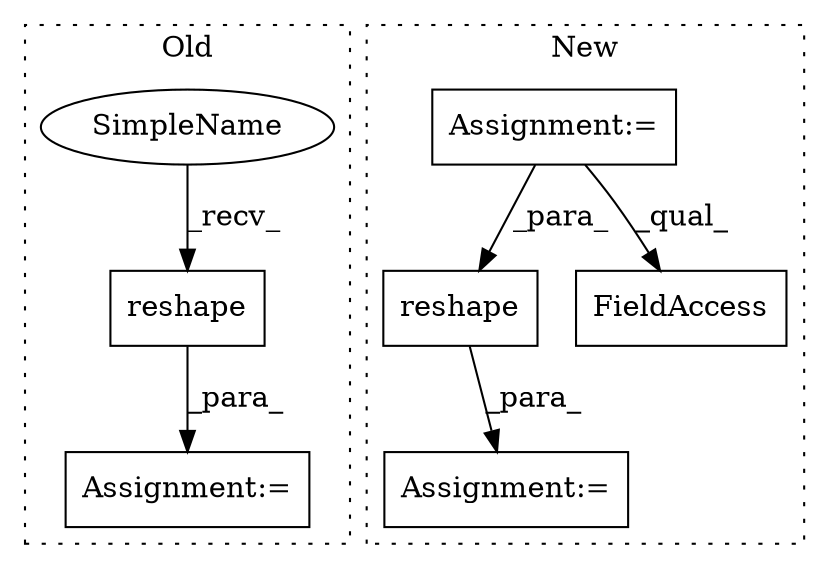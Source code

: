 digraph G {
subgraph cluster0 {
4 [label="reshape" a="32" s="4284,4352" l="8,1" shape="box"];
5 [label="Assignment:=" a="7" s="4272" l="1" shape="box"];
7 [label="SimpleName" a="42" s="4273" l="10" shape="ellipse"];
label = "Old";
style="dotted";
}
subgraph cluster1 {
1 [label="reshape" a="32" s="4690,4757" l="8,1" shape="box"];
2 [label="Assignment:=" a="7" s="4773" l="1" shape="box"];
3 [label="Assignment:=" a="7" s="3635" l="6" shape="box"];
6 [label="FieldAccess" a="22" s="4715" l="12" shape="box"];
label = "New";
style="dotted";
}
1 -> 2 [label="_para_"];
3 -> 6 [label="_qual_"];
3 -> 1 [label="_para_"];
4 -> 5 [label="_para_"];
7 -> 4 [label="_recv_"];
}